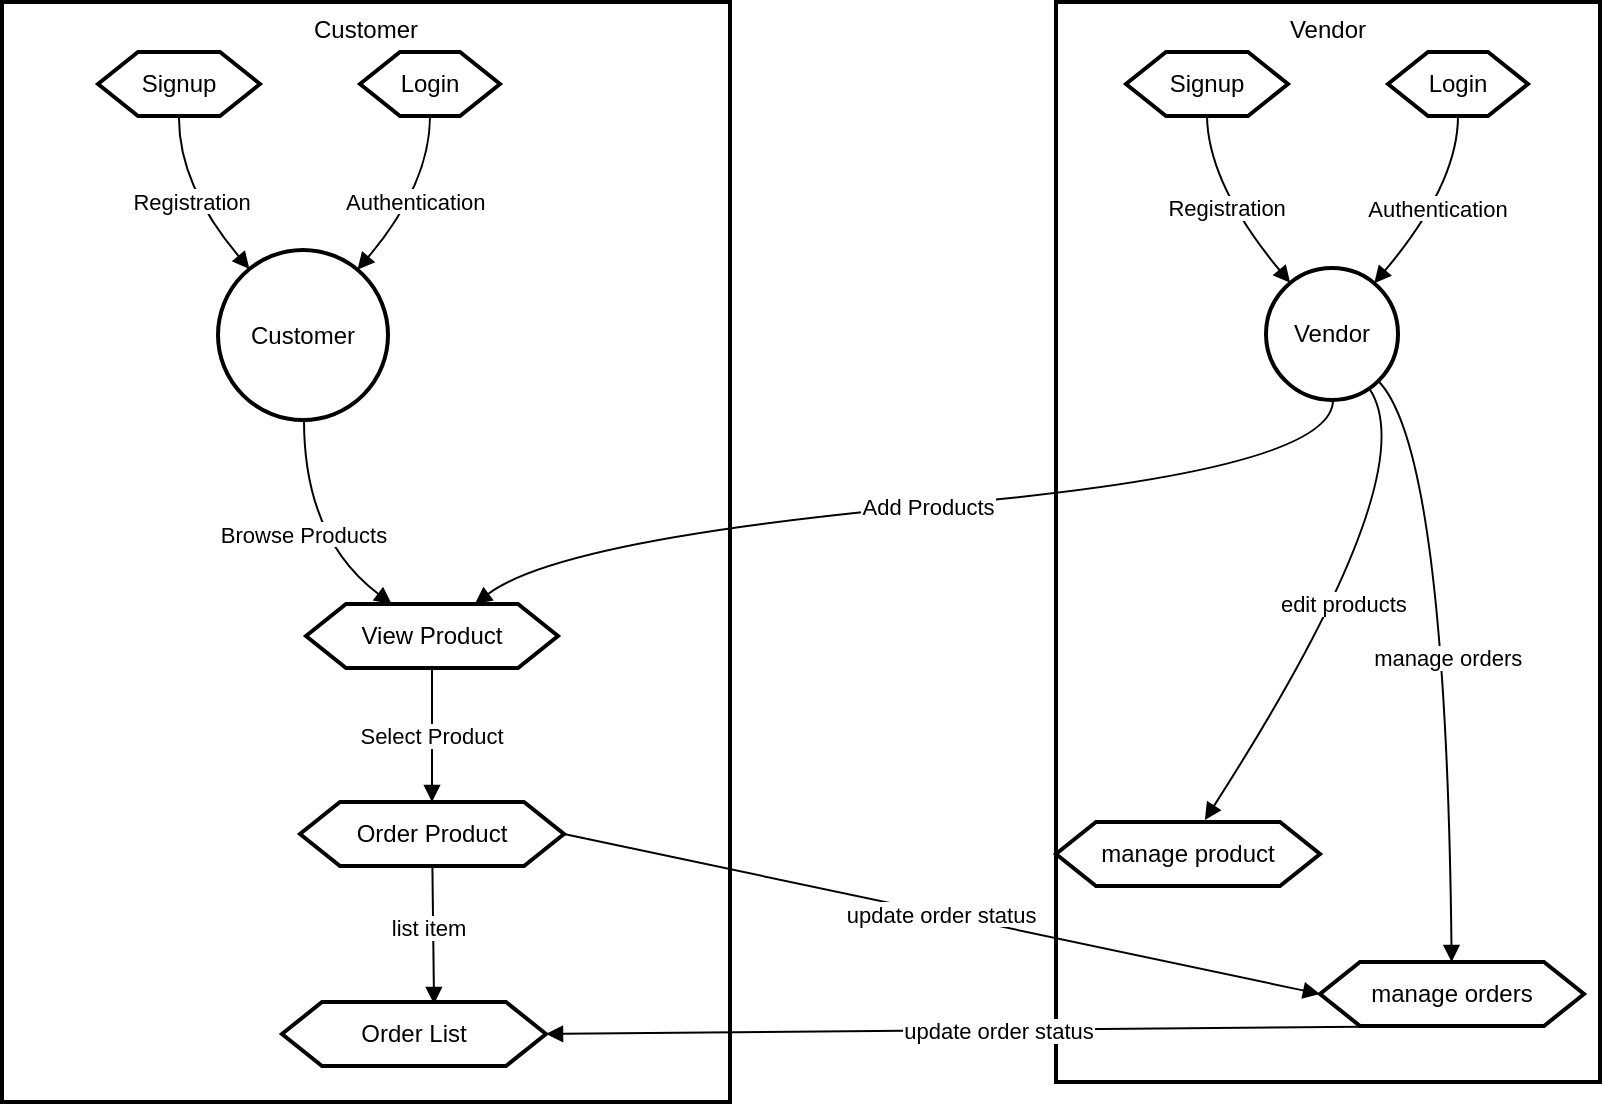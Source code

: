 <mxfile version="24.6.3" type="github">
  <diagram name="Page-1" id="fPkag1AuLdsO3GAb4Wrs">
    <mxGraphModel dx="2170" dy="1962" grid="1" gridSize="10" guides="1" tooltips="1" connect="1" arrows="1" fold="1" page="1" pageScale="1" pageWidth="827" pageHeight="1169" math="0" shadow="0">
      <root>
        <mxCell id="0" />
        <mxCell id="1" parent="0" />
        <mxCell id="2" value="Vendor" style="whiteSpace=wrap;strokeWidth=2;verticalAlign=top;" parent="1" vertex="1">
          <mxGeometry x="527" width="272" height="540" as="geometry" />
        </mxCell>
        <mxCell id="3" value="Vendor" style="ellipse;aspect=fixed;strokeWidth=2;whiteSpace=wrap;" parent="1" vertex="1">
          <mxGeometry x="632" y="133" width="66" height="66" as="geometry" />
        </mxCell>
        <mxCell id="4" value="Signup" style="shape=hexagon;perimeter=hexagonPerimeter2;fixedSize=1;strokeWidth=2;whiteSpace=wrap;" parent="1" vertex="1">
          <mxGeometry x="562" y="25" width="81" height="32" as="geometry" />
        </mxCell>
        <mxCell id="5" value="Login" style="shape=hexagon;perimeter=hexagonPerimeter2;fixedSize=1;strokeWidth=2;whiteSpace=wrap;" parent="1" vertex="1">
          <mxGeometry x="693" y="25" width="70" height="32" as="geometry" />
        </mxCell>
        <mxCell id="6" value="Customer" style="whiteSpace=wrap;strokeWidth=2;verticalAlign=top;" parent="1" vertex="1">
          <mxGeometry width="364" height="550" as="geometry" />
        </mxCell>
        <mxCell id="7" value="Customer" style="ellipse;aspect=fixed;strokeWidth=2;whiteSpace=wrap;" parent="1" vertex="1">
          <mxGeometry x="108" y="124" width="85" height="85" as="geometry" />
        </mxCell>
        <mxCell id="8" value="Signup" style="shape=hexagon;perimeter=hexagonPerimeter2;fixedSize=1;strokeWidth=2;whiteSpace=wrap;" parent="1" vertex="1">
          <mxGeometry x="48" y="25" width="81" height="32" as="geometry" />
        </mxCell>
        <mxCell id="9" value="Login" style="shape=hexagon;perimeter=hexagonPerimeter2;fixedSize=1;strokeWidth=2;whiteSpace=wrap;" parent="1" vertex="1">
          <mxGeometry x="179" y="25" width="70" height="32" as="geometry" />
        </mxCell>
        <mxCell id="10" value="View Product" style="shape=hexagon;perimeter=hexagonPerimeter2;fixedSize=1;strokeWidth=2;whiteSpace=wrap;" parent="1" vertex="1">
          <mxGeometry x="152" y="301" width="126" height="32" as="geometry" />
        </mxCell>
        <mxCell id="11" value="Order Product" style="shape=hexagon;perimeter=hexagonPerimeter2;fixedSize=1;strokeWidth=2;whiteSpace=wrap;" parent="1" vertex="1">
          <mxGeometry x="149" y="400" width="132" height="32" as="geometry" />
        </mxCell>
        <mxCell id="13" value="Registration" style="curved=1;startArrow=none;endArrow=block;exitX=0.5;exitY=1;entryX=0.09;entryY=0;" parent="1" source="8" target="7" edge="1">
          <mxGeometry relative="1" as="geometry">
            <Array as="points">
              <mxPoint x="88" y="91" />
            </Array>
          </mxGeometry>
        </mxCell>
        <mxCell id="14" value="Authentication" style="curved=1;startArrow=none;endArrow=block;exitX=0.5;exitY=1;entryX=0.92;entryY=0;" parent="1" source="9" target="7" edge="1">
          <mxGeometry relative="1" as="geometry">
            <Array as="points">
              <mxPoint x="214" y="91" />
            </Array>
          </mxGeometry>
        </mxCell>
        <mxCell id="15" value="Browse Products" style="curved=1;startArrow=none;endArrow=block;exitX=0.51;exitY=1;entryX=0.34;entryY=0;" parent="1" source="7" target="10" edge="1">
          <mxGeometry relative="1" as="geometry">
            <Array as="points">
              <mxPoint x="151" y="268" />
            </Array>
          </mxGeometry>
        </mxCell>
        <mxCell id="16" value="Select Product" style="curved=1;startArrow=none;endArrow=block;exitX=0.5;exitY=1;entryX=0.5;entryY=0;" parent="1" source="10" target="11" edge="1">
          <mxGeometry relative="1" as="geometry">
            <Array as="points" />
          </mxGeometry>
        </mxCell>
        <mxCell id="17" value="Registration" style="curved=1;startArrow=none;endArrow=block;exitX=0.5;exitY=1;entryX=0.09;entryY=0;" parent="1" source="4" target="3" edge="1">
          <mxGeometry relative="1" as="geometry">
            <Array as="points">
              <mxPoint x="603" y="91" />
            </Array>
          </mxGeometry>
        </mxCell>
        <mxCell id="18" value="Authentication" style="curved=1;startArrow=none;endArrow=block;exitX=0.5;exitY=1;entryX=0.92;entryY=0;" parent="1" source="5" target="3" edge="1">
          <mxGeometry relative="1" as="geometry">
            <Array as="points">
              <mxPoint x="728" y="91" />
            </Array>
          </mxGeometry>
        </mxCell>
        <mxCell id="19" value="Add Products" style="curved=1;startArrow=none;endArrow=block;exitX=0.51;exitY=1.01;entryX=0.67;entryY=0;" parent="1" source="3" target="10" edge="1">
          <mxGeometry relative="1" as="geometry">
            <Array as="points">
              <mxPoint x="666" y="234" />
              <mxPoint x="280" y="268" />
            </Array>
          </mxGeometry>
        </mxCell>
        <mxCell id="wkzq9GY9umjiN73N8KC--19" value="manage orders" style="shape=hexagon;perimeter=hexagonPerimeter2;fixedSize=1;strokeWidth=2;whiteSpace=wrap;" vertex="1" parent="1">
          <mxGeometry x="659" y="480" width="132" height="32" as="geometry" />
        </mxCell>
        <mxCell id="wkzq9GY9umjiN73N8KC--20" value="Order List" style="shape=hexagon;perimeter=hexagonPerimeter2;fixedSize=1;strokeWidth=2;whiteSpace=wrap;" vertex="1" parent="1">
          <mxGeometry x="140" y="500" width="132" height="32" as="geometry" />
        </mxCell>
        <mxCell id="wkzq9GY9umjiN73N8KC--21" value="list item" style="curved=1;startArrow=none;endArrow=block;entryX=0.576;entryY=0.031;entryDx=0;entryDy=0;entryPerimeter=0;" edge="1" parent="1" source="11" target="wkzq9GY9umjiN73N8KC--20">
          <mxGeometry x="-0.12" y="-2" relative="1" as="geometry">
            <Array as="points" />
            <mxPoint x="225" y="343" as="sourcePoint" />
            <mxPoint x="225" y="410" as="targetPoint" />
            <mxPoint as="offset" />
          </mxGeometry>
        </mxCell>
        <mxCell id="wkzq9GY9umjiN73N8KC--22" value="update order status" style="curved=1;startArrow=none;endArrow=block;exitX=0.5;exitY=1;entryX=1;entryY=0.5;exitDx=0;exitDy=0;entryDx=0;entryDy=0;" edge="1" parent="1" source="wkzq9GY9umjiN73N8KC--19" target="wkzq9GY9umjiN73N8KC--20">
          <mxGeometry relative="1" as="geometry">
            <Array as="points" />
            <mxPoint x="649.996" y="320" as="sourcePoint" />
            <mxPoint x="450" y="451" as="targetPoint" />
          </mxGeometry>
        </mxCell>
        <mxCell id="wkzq9GY9umjiN73N8KC--25" value="update order status" style="curved=1;startArrow=none;endArrow=block;exitX=1;exitY=0.5;entryX=0;entryY=0.5;exitDx=0;exitDy=0;entryDx=0;entryDy=0;" edge="1" parent="1" source="11" target="wkzq9GY9umjiN73N8KC--19">
          <mxGeometry relative="1" as="geometry">
            <Array as="points" />
            <mxPoint x="673" y="292" as="sourcePoint" />
            <mxPoint x="282" y="526" as="targetPoint" />
          </mxGeometry>
        </mxCell>
        <mxCell id="wkzq9GY9umjiN73N8KC--26" value="manage product" style="shape=hexagon;perimeter=hexagonPerimeter2;fixedSize=1;strokeWidth=2;whiteSpace=wrap;size=20;" vertex="1" parent="1">
          <mxGeometry x="527" y="410" width="132" height="32" as="geometry" />
        </mxCell>
        <mxCell id="wkzq9GY9umjiN73N8KC--27" value="edit products" style="curved=1;startArrow=none;endArrow=block;entryX=0.564;entryY=-0.031;entryDx=0;entryDy=0;entryPerimeter=0;" edge="1" parent="1" source="3" target="wkzq9GY9umjiN73N8KC--26">
          <mxGeometry relative="1" as="geometry">
            <Array as="points">
              <mxPoint x="712.5" y="235.95" />
            </Array>
            <mxPoint x="667.911" y="199.005" as="sourcePoint" />
            <mxPoint x="580" y="311.95" as="targetPoint" />
          </mxGeometry>
        </mxCell>
        <mxCell id="wkzq9GY9umjiN73N8KC--28" value="manage orders" style="curved=1;startArrow=none;endArrow=block;" edge="1" parent="1" source="3" target="wkzq9GY9umjiN73N8KC--19">
          <mxGeometry relative="1" as="geometry">
            <Array as="points">
              <mxPoint x="722" y="224" />
            </Array>
            <mxPoint x="722" y="190" as="sourcePoint" />
            <mxPoint x="763" y="273" as="targetPoint" />
          </mxGeometry>
        </mxCell>
      </root>
    </mxGraphModel>
  </diagram>
</mxfile>
